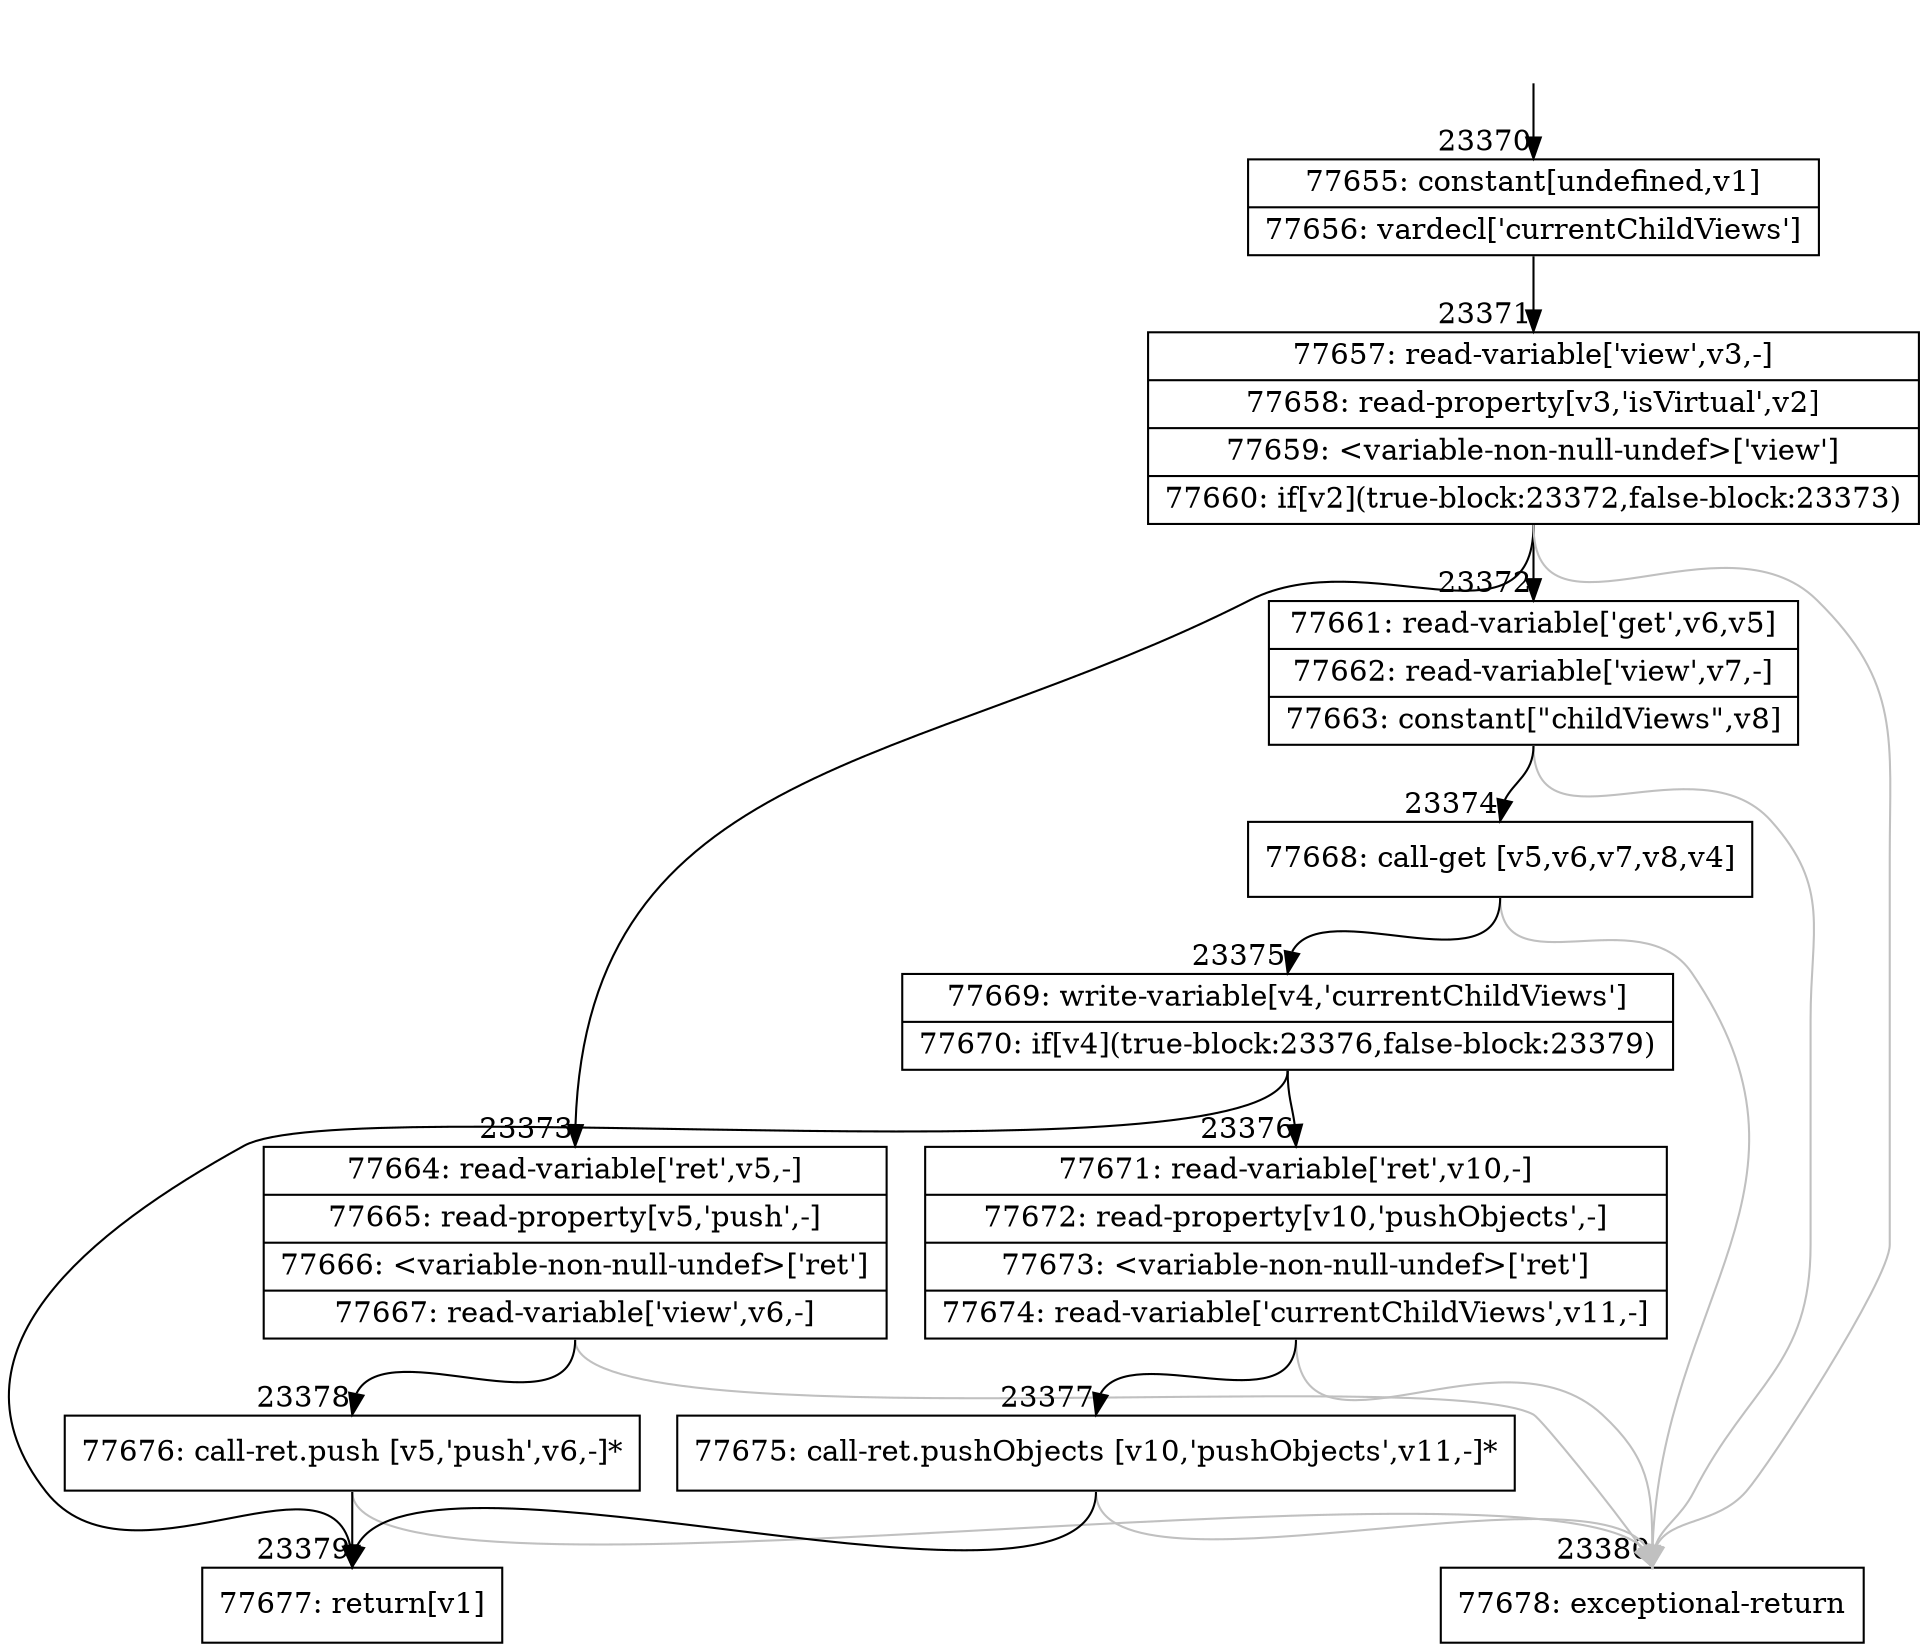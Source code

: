 digraph {
rankdir="TD"
BB_entry2045[shape=none,label=""];
BB_entry2045 -> BB23370 [tailport=s, headport=n, headlabel="    23370"]
BB23370 [shape=record label="{77655: constant[undefined,v1]|77656: vardecl['currentChildViews']}" ] 
BB23370 -> BB23371 [tailport=s, headport=n, headlabel="      23371"]
BB23371 [shape=record label="{77657: read-variable['view',v3,-]|77658: read-property[v3,'isVirtual',v2]|77659: \<variable-non-null-undef\>['view']|77660: if[v2](true-block:23372,false-block:23373)}" ] 
BB23371 -> BB23372 [tailport=s, headport=n, headlabel="      23372"]
BB23371 -> BB23373 [tailport=s, headport=n, headlabel="      23373"]
BB23371 -> BB23380 [tailport=s, headport=n, color=gray, headlabel="      23380"]
BB23372 [shape=record label="{77661: read-variable['get',v6,v5]|77662: read-variable['view',v7,-]|77663: constant[\"childViews\",v8]}" ] 
BB23372 -> BB23374 [tailport=s, headport=n, headlabel="      23374"]
BB23372 -> BB23380 [tailport=s, headport=n, color=gray]
BB23373 [shape=record label="{77664: read-variable['ret',v5,-]|77665: read-property[v5,'push',-]|77666: \<variable-non-null-undef\>['ret']|77667: read-variable['view',v6,-]}" ] 
BB23373 -> BB23378 [tailport=s, headport=n, headlabel="      23378"]
BB23373 -> BB23380 [tailport=s, headport=n, color=gray]
BB23374 [shape=record label="{77668: call-get [v5,v6,v7,v8,v4]}" ] 
BB23374 -> BB23375 [tailport=s, headport=n, headlabel="      23375"]
BB23374 -> BB23380 [tailport=s, headport=n, color=gray]
BB23375 [shape=record label="{77669: write-variable[v4,'currentChildViews']|77670: if[v4](true-block:23376,false-block:23379)}" ] 
BB23375 -> BB23376 [tailport=s, headport=n, headlabel="      23376"]
BB23375 -> BB23379 [tailport=s, headport=n, headlabel="      23379"]
BB23376 [shape=record label="{77671: read-variable['ret',v10,-]|77672: read-property[v10,'pushObjects',-]|77673: \<variable-non-null-undef\>['ret']|77674: read-variable['currentChildViews',v11,-]}" ] 
BB23376 -> BB23377 [tailport=s, headport=n, headlabel="      23377"]
BB23376 -> BB23380 [tailport=s, headport=n, color=gray]
BB23377 [shape=record label="{77675: call-ret.pushObjects [v10,'pushObjects',v11,-]*}" ] 
BB23377 -> BB23379 [tailport=s, headport=n]
BB23377 -> BB23380 [tailport=s, headport=n, color=gray]
BB23378 [shape=record label="{77676: call-ret.push [v5,'push',v6,-]*}" ] 
BB23378 -> BB23379 [tailport=s, headport=n]
BB23378 -> BB23380 [tailport=s, headport=n, color=gray]
BB23379 [shape=record label="{77677: return[v1]}" ] 
BB23380 [shape=record label="{77678: exceptional-return}" ] 
//#$~ 43688
}
